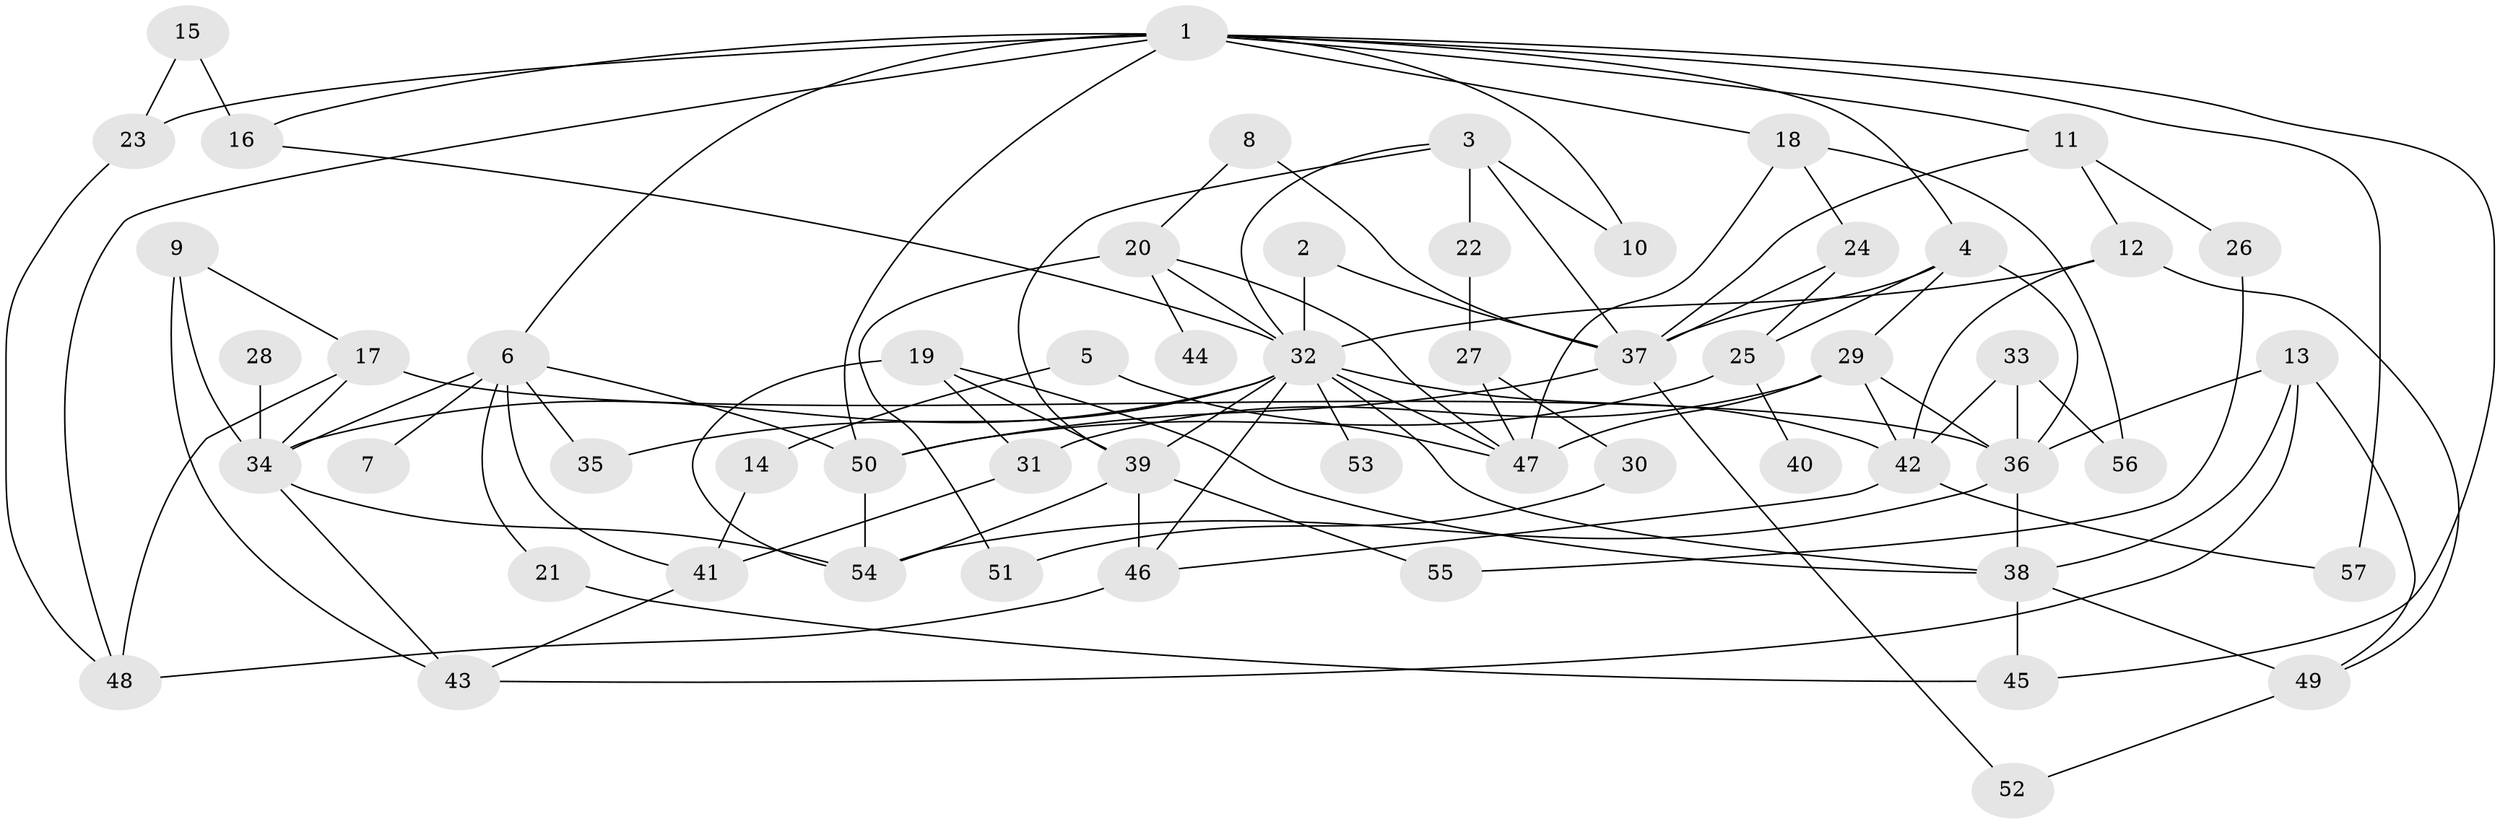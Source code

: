 // original degree distribution, {9: 0.008620689655172414, 5: 0.06896551724137931, 3: 0.19827586206896552, 8: 0.008620689655172414, 7: 0.02586206896551724, 6: 0.008620689655172414, 1: 0.14655172413793102, 4: 0.19827586206896552, 2: 0.33620689655172414}
// Generated by graph-tools (version 1.1) at 2025/49/03/09/25 03:49:21]
// undirected, 57 vertices, 108 edges
graph export_dot {
graph [start="1"]
  node [color=gray90,style=filled];
  1;
  2;
  3;
  4;
  5;
  6;
  7;
  8;
  9;
  10;
  11;
  12;
  13;
  14;
  15;
  16;
  17;
  18;
  19;
  20;
  21;
  22;
  23;
  24;
  25;
  26;
  27;
  28;
  29;
  30;
  31;
  32;
  33;
  34;
  35;
  36;
  37;
  38;
  39;
  40;
  41;
  42;
  43;
  44;
  45;
  46;
  47;
  48;
  49;
  50;
  51;
  52;
  53;
  54;
  55;
  56;
  57;
  1 -- 4 [weight=1.0];
  1 -- 6 [weight=1.0];
  1 -- 10 [weight=1.0];
  1 -- 11 [weight=1.0];
  1 -- 16 [weight=1.0];
  1 -- 18 [weight=1.0];
  1 -- 23 [weight=2.0];
  1 -- 45 [weight=1.0];
  1 -- 48 [weight=1.0];
  1 -- 50 [weight=1.0];
  1 -- 57 [weight=1.0];
  2 -- 32 [weight=1.0];
  2 -- 37 [weight=1.0];
  3 -- 10 [weight=1.0];
  3 -- 22 [weight=1.0];
  3 -- 32 [weight=1.0];
  3 -- 37 [weight=1.0];
  3 -- 39 [weight=1.0];
  4 -- 25 [weight=1.0];
  4 -- 29 [weight=1.0];
  4 -- 36 [weight=1.0];
  4 -- 37 [weight=1.0];
  5 -- 14 [weight=1.0];
  5 -- 47 [weight=1.0];
  6 -- 7 [weight=1.0];
  6 -- 21 [weight=1.0];
  6 -- 34 [weight=1.0];
  6 -- 35 [weight=1.0];
  6 -- 41 [weight=1.0];
  6 -- 50 [weight=1.0];
  8 -- 20 [weight=1.0];
  8 -- 37 [weight=1.0];
  9 -- 17 [weight=1.0];
  9 -- 34 [weight=1.0];
  9 -- 43 [weight=1.0];
  11 -- 12 [weight=1.0];
  11 -- 26 [weight=1.0];
  11 -- 37 [weight=1.0];
  12 -- 32 [weight=1.0];
  12 -- 42 [weight=1.0];
  12 -- 49 [weight=1.0];
  13 -- 36 [weight=1.0];
  13 -- 38 [weight=1.0];
  13 -- 43 [weight=1.0];
  13 -- 49 [weight=1.0];
  14 -- 41 [weight=1.0];
  15 -- 16 [weight=1.0];
  15 -- 23 [weight=1.0];
  16 -- 32 [weight=1.0];
  17 -- 34 [weight=1.0];
  17 -- 36 [weight=1.0];
  17 -- 48 [weight=1.0];
  18 -- 24 [weight=1.0];
  18 -- 47 [weight=1.0];
  18 -- 56 [weight=1.0];
  19 -- 31 [weight=1.0];
  19 -- 38 [weight=1.0];
  19 -- 39 [weight=1.0];
  19 -- 54 [weight=1.0];
  20 -- 32 [weight=1.0];
  20 -- 44 [weight=1.0];
  20 -- 47 [weight=1.0];
  20 -- 51 [weight=1.0];
  21 -- 45 [weight=1.0];
  22 -- 27 [weight=1.0];
  23 -- 48 [weight=1.0];
  24 -- 25 [weight=1.0];
  24 -- 37 [weight=1.0];
  25 -- 40 [weight=1.0];
  25 -- 50 [weight=1.0];
  26 -- 55 [weight=1.0];
  27 -- 30 [weight=1.0];
  27 -- 47 [weight=1.0];
  28 -- 34 [weight=1.0];
  29 -- 31 [weight=1.0];
  29 -- 36 [weight=1.0];
  29 -- 42 [weight=1.0];
  29 -- 47 [weight=1.0];
  30 -- 51 [weight=1.0];
  31 -- 41 [weight=1.0];
  32 -- 34 [weight=1.0];
  32 -- 35 [weight=1.0];
  32 -- 38 [weight=1.0];
  32 -- 39 [weight=1.0];
  32 -- 42 [weight=2.0];
  32 -- 46 [weight=1.0];
  32 -- 47 [weight=1.0];
  32 -- 53 [weight=1.0];
  33 -- 36 [weight=1.0];
  33 -- 42 [weight=1.0];
  33 -- 56 [weight=1.0];
  34 -- 43 [weight=1.0];
  34 -- 54 [weight=1.0];
  36 -- 38 [weight=1.0];
  36 -- 54 [weight=1.0];
  37 -- 50 [weight=1.0];
  37 -- 52 [weight=1.0];
  38 -- 45 [weight=1.0];
  38 -- 49 [weight=1.0];
  39 -- 46 [weight=2.0];
  39 -- 54 [weight=1.0];
  39 -- 55 [weight=1.0];
  41 -- 43 [weight=1.0];
  42 -- 46 [weight=1.0];
  42 -- 57 [weight=1.0];
  46 -- 48 [weight=1.0];
  49 -- 52 [weight=1.0];
  50 -- 54 [weight=1.0];
}
